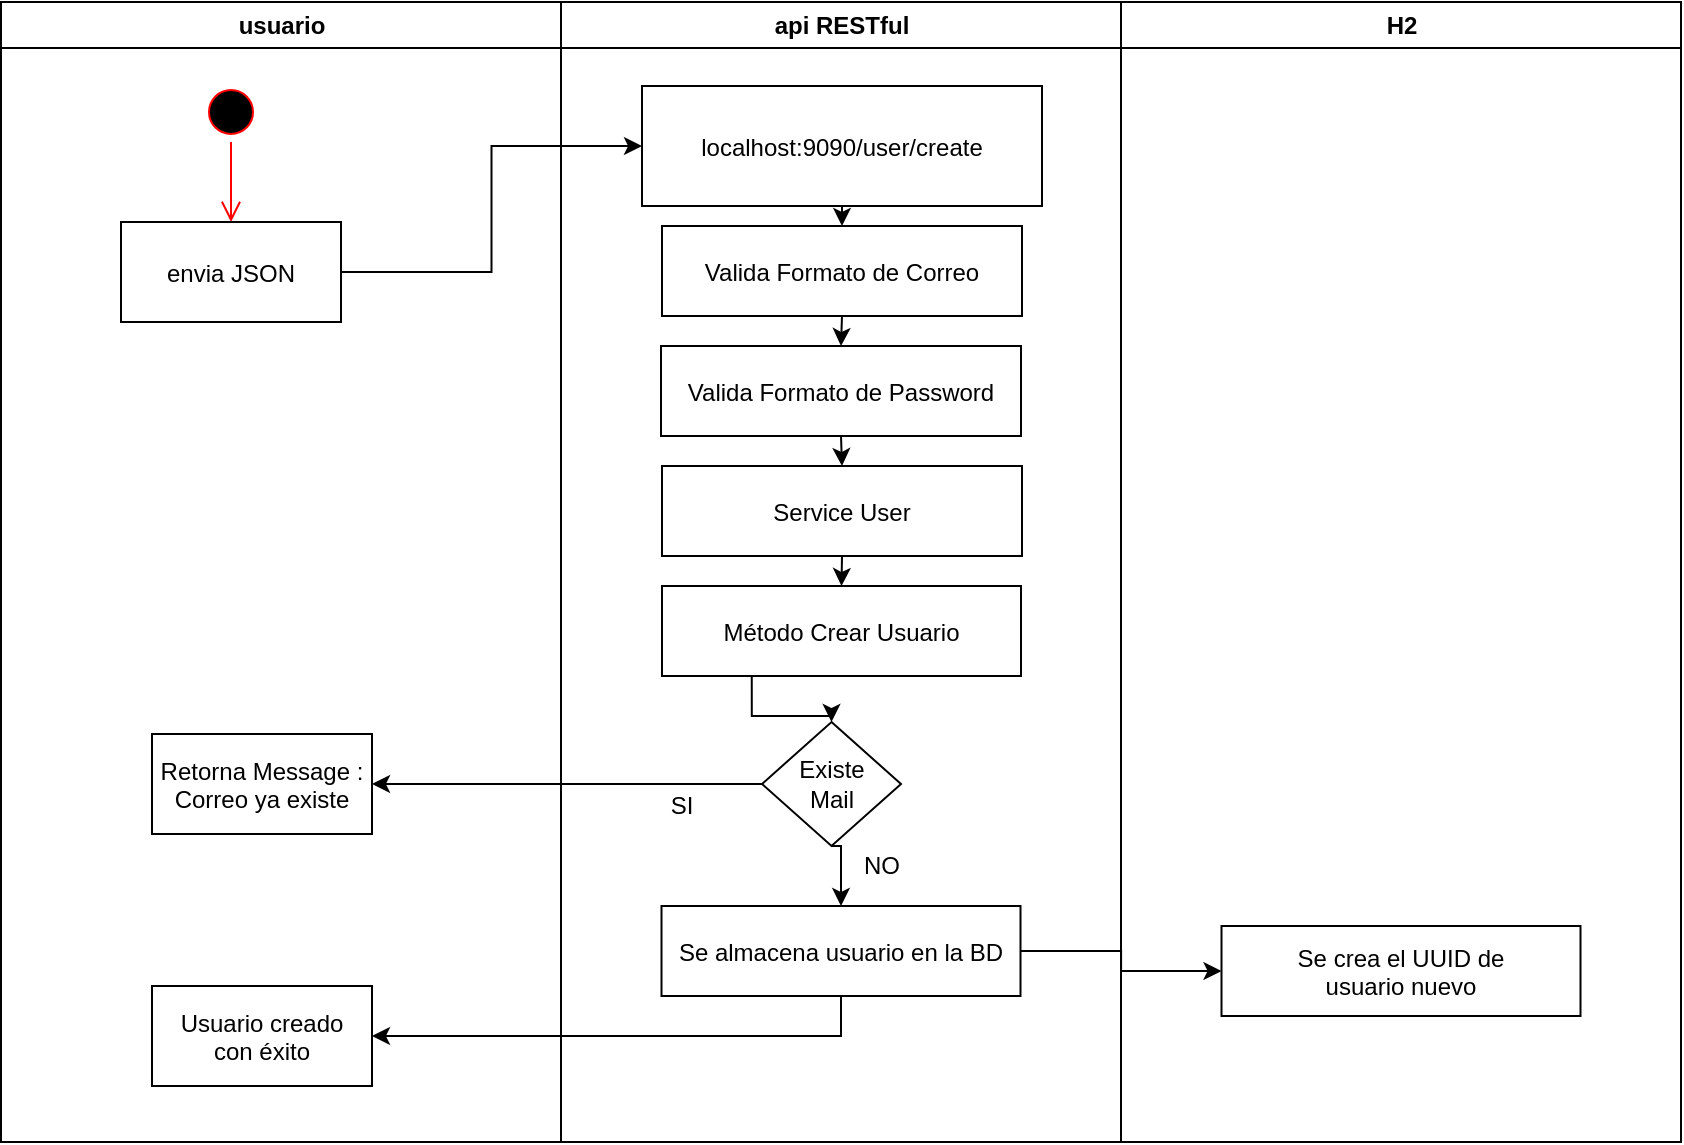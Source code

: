 <mxfile version="13.6.0" type="device"><diagram name="Page-1" id="e7e014a7-5840-1c2e-5031-d8a46d1fe8dd"><mxGraphModel dx="1038" dy="580" grid="1" gridSize="10" guides="1" tooltips="1" connect="1" arrows="1" fold="1" page="1" pageScale="1" pageWidth="1169" pageHeight="826" background="#ffffff" math="0" shadow="0"><root><mxCell id="0"/><mxCell id="1" parent="0"/><mxCell id="2" value="usuario" style="swimlane;whiteSpace=wrap" parent="1" vertex="1"><mxGeometry x="164.5" y="128" width="280" height="570" as="geometry"/></mxCell><mxCell id="5" value="" style="ellipse;shape=startState;fillColor=#000000;strokeColor=#ff0000;" parent="2" vertex="1"><mxGeometry x="100" y="40" width="30" height="30" as="geometry"/></mxCell><mxCell id="6" value="" style="edgeStyle=elbowEdgeStyle;elbow=horizontal;verticalAlign=bottom;endArrow=open;endSize=8;strokeColor=#FF0000;endFill=1;rounded=0" parent="2" source="5" target="7" edge="1"><mxGeometry x="100" y="40" as="geometry"><mxPoint x="115" y="110" as="targetPoint"/></mxGeometry></mxCell><mxCell id="7" value="envia JSON" style="" parent="2" vertex="1"><mxGeometry x="60" y="110" width="110" height="50" as="geometry"/></mxCell><mxCell id="biEHqqJKWD3RNGgDKz9I-55" value="Retorna Message :&#10;Correo ya existe" style="" parent="2" vertex="1"><mxGeometry x="75.5" y="366" width="110" height="50" as="geometry"/></mxCell><mxCell id="biEHqqJKWD3RNGgDKz9I-67" value="Usuario creado &#10;con éxito" style="" parent="2" vertex="1"><mxGeometry x="75.5" y="492" width="110" height="50" as="geometry"/></mxCell><mxCell id="3" value="api RESTful" style="swimlane;whiteSpace=wrap" parent="1" vertex="1"><mxGeometry x="444.5" y="128" width="280" height="570" as="geometry"/></mxCell><mxCell id="biEHqqJKWD3RNGgDKz9I-42" style="edgeStyle=orthogonalEdgeStyle;rounded=0;orthogonalLoop=1;jettySize=auto;html=1;exitX=0.5;exitY=1;exitDx=0;exitDy=0;entryX=0.5;entryY=0;entryDx=0;entryDy=0;" parent="3" source="15" target="16" edge="1"><mxGeometry relative="1" as="geometry"/></mxCell><mxCell id="15" value="localhost:9090/user/create" style="" parent="3" vertex="1"><mxGeometry x="40.5" y="42" width="200" height="60" as="geometry"/></mxCell><mxCell id="biEHqqJKWD3RNGgDKz9I-44" style="edgeStyle=orthogonalEdgeStyle;rounded=0;orthogonalLoop=1;jettySize=auto;html=1;exitX=0.5;exitY=1;exitDx=0;exitDy=0;entryX=0.5;entryY=0;entryDx=0;entryDy=0;" parent="3" source="16" target="biEHqqJKWD3RNGgDKz9I-43" edge="1"><mxGeometry relative="1" as="geometry"/></mxCell><mxCell id="16" value="Valida Formato de Correo" style="" parent="3" vertex="1"><mxGeometry x="50.5" y="112" width="180" height="45" as="geometry"/></mxCell><mxCell id="biEHqqJKWD3RNGgDKz9I-47" style="edgeStyle=orthogonalEdgeStyle;rounded=0;orthogonalLoop=1;jettySize=auto;html=1;exitX=0.5;exitY=1;exitDx=0;exitDy=0;entryX=0.5;entryY=0;entryDx=0;entryDy=0;" parent="3" source="biEHqqJKWD3RNGgDKz9I-43" target="biEHqqJKWD3RNGgDKz9I-46" edge="1"><mxGeometry relative="1" as="geometry"/></mxCell><mxCell id="biEHqqJKWD3RNGgDKz9I-43" value="Valida Formato de Password" style="" parent="3" vertex="1"><mxGeometry x="50" y="172" width="180" height="45" as="geometry"/></mxCell><mxCell id="biEHqqJKWD3RNGgDKz9I-49" style="edgeStyle=orthogonalEdgeStyle;rounded=0;orthogonalLoop=1;jettySize=auto;html=1;exitX=0.5;exitY=1;exitDx=0;exitDy=0;entryX=0.5;entryY=0;entryDx=0;entryDy=0;" parent="3" source="biEHqqJKWD3RNGgDKz9I-46" target="biEHqqJKWD3RNGgDKz9I-48" edge="1"><mxGeometry relative="1" as="geometry"/></mxCell><mxCell id="biEHqqJKWD3RNGgDKz9I-46" value="Service User" style="" parent="3" vertex="1"><mxGeometry x="50.5" y="232" width="180" height="45" as="geometry"/></mxCell><mxCell id="biEHqqJKWD3RNGgDKz9I-59" style="edgeStyle=orthogonalEdgeStyle;rounded=0;orthogonalLoop=1;jettySize=auto;html=1;exitX=0.25;exitY=1;exitDx=0;exitDy=0;" parent="3" source="biEHqqJKWD3RNGgDKz9I-48" target="biEHqqJKWD3RNGgDKz9I-52" edge="1"><mxGeometry relative="1" as="geometry"/></mxCell><mxCell id="biEHqqJKWD3RNGgDKz9I-48" value="Método Crear Usuario" style="" parent="3" vertex="1"><mxGeometry x="50.5" y="292" width="179.5" height="45" as="geometry"/></mxCell><mxCell id="biEHqqJKWD3RNGgDKz9I-64" style="edgeStyle=orthogonalEdgeStyle;rounded=0;orthogonalLoop=1;jettySize=auto;html=1;exitX=0.5;exitY=1;exitDx=0;exitDy=0;entryX=0.5;entryY=0;entryDx=0;entryDy=0;" parent="3" source="biEHqqJKWD3RNGgDKz9I-52" target="biEHqqJKWD3RNGgDKz9I-62" edge="1"><mxGeometry relative="1" as="geometry"/></mxCell><mxCell id="biEHqqJKWD3RNGgDKz9I-52" value="Existe&lt;br&gt;Mail" style="rhombus;whiteSpace=wrap;html=1;" parent="3" vertex="1"><mxGeometry x="100.5" y="360" width="69.5" height="62" as="geometry"/></mxCell><mxCell id="biEHqqJKWD3RNGgDKz9I-61" value="SI" style="text;html=1;strokeColor=none;fillColor=none;align=center;verticalAlign=middle;whiteSpace=wrap;rounded=0;" parent="3" vertex="1"><mxGeometry x="40.5" y="392" width="40" height="20" as="geometry"/></mxCell><mxCell id="biEHqqJKWD3RNGgDKz9I-60" value="NO" style="text;html=1;strokeColor=none;fillColor=none;align=center;verticalAlign=middle;whiteSpace=wrap;rounded=0;" parent="3" vertex="1"><mxGeometry x="140.5" y="422" width="40" height="20" as="geometry"/></mxCell><mxCell id="biEHqqJKWD3RNGgDKz9I-62" value="Se almacena usuario en la BD" style="" parent="3" vertex="1"><mxGeometry x="50.25" y="452" width="179.5" height="45" as="geometry"/></mxCell><mxCell id="4" value="H2" style="swimlane;whiteSpace=wrap;startSize=23;" parent="1" vertex="1"><mxGeometry x="724.5" y="128" width="280" height="570" as="geometry"/></mxCell><mxCell id="biEHqqJKWD3RNGgDKz9I-66" value="Se crea el UUID de &#10;usuario nuevo" style="" parent="4" vertex="1"><mxGeometry x="50.25" y="462" width="179.5" height="45" as="geometry"/></mxCell><mxCell id="biEHqqJKWD3RNGgDKz9I-41" style="edgeStyle=orthogonalEdgeStyle;rounded=0;orthogonalLoop=1;jettySize=auto;html=1;exitX=1;exitY=0.5;exitDx=0;exitDy=0;entryX=0;entryY=0.5;entryDx=0;entryDy=0;" parent="1" source="7" target="15" edge="1"><mxGeometry relative="1" as="geometry"/></mxCell><mxCell id="biEHqqJKWD3RNGgDKz9I-57" style="edgeStyle=orthogonalEdgeStyle;rounded=0;orthogonalLoop=1;jettySize=auto;html=1;exitX=0;exitY=0.5;exitDx=0;exitDy=0;entryX=1;entryY=0.5;entryDx=0;entryDy=0;" parent="1" source="biEHqqJKWD3RNGgDKz9I-52" target="biEHqqJKWD3RNGgDKz9I-55" edge="1"><mxGeometry relative="1" as="geometry"/></mxCell><mxCell id="biEHqqJKWD3RNGgDKz9I-68" style="edgeStyle=orthogonalEdgeStyle;rounded=0;orthogonalLoop=1;jettySize=auto;html=1;exitX=1;exitY=0.5;exitDx=0;exitDy=0;entryX=0;entryY=0.5;entryDx=0;entryDy=0;" parent="1" source="biEHqqJKWD3RNGgDKz9I-62" target="biEHqqJKWD3RNGgDKz9I-66" edge="1"><mxGeometry relative="1" as="geometry"/></mxCell><mxCell id="biEHqqJKWD3RNGgDKz9I-70" style="edgeStyle=orthogonalEdgeStyle;rounded=0;orthogonalLoop=1;jettySize=auto;html=1;exitX=0.5;exitY=1;exitDx=0;exitDy=0;entryX=1;entryY=0.5;entryDx=0;entryDy=0;" parent="1" source="biEHqqJKWD3RNGgDKz9I-62" target="biEHqqJKWD3RNGgDKz9I-67" edge="1"><mxGeometry relative="1" as="geometry"/></mxCell></root></mxGraphModel></diagram></mxfile>
